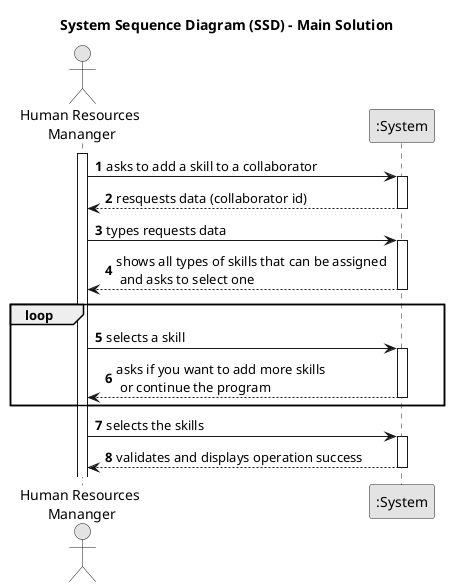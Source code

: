 @startuml
skinparam monochrome true
skinparam packageStyle rectangle
skinparam shadowing false

title System Sequence Diagram (SSD) - Main Solution

autonumber

actor "Human Resources\n Mananger" as HRM
participant ":System" as System

activate HRM

    HRM -> System : asks to add a skill to a collaborator
    activate System

        System --> HRM : resquests data (collaborator id)
    deactivate System

    HRM -> System : types requests data
    activate System

        System --> HRM : shows all types of skills that can be assigned \n and asks to select one
    deactivate System


    loop
    HRM -> System : selects a skill
    activate System

        System --> HRM :asks if you want to add more skills\n or continue the program
    deactivate System
    end


    HRM -> System : selects the skills
        activate System

            System --> HRM :  validates and displays operation success
        deactivate System
@enduml

@enduml